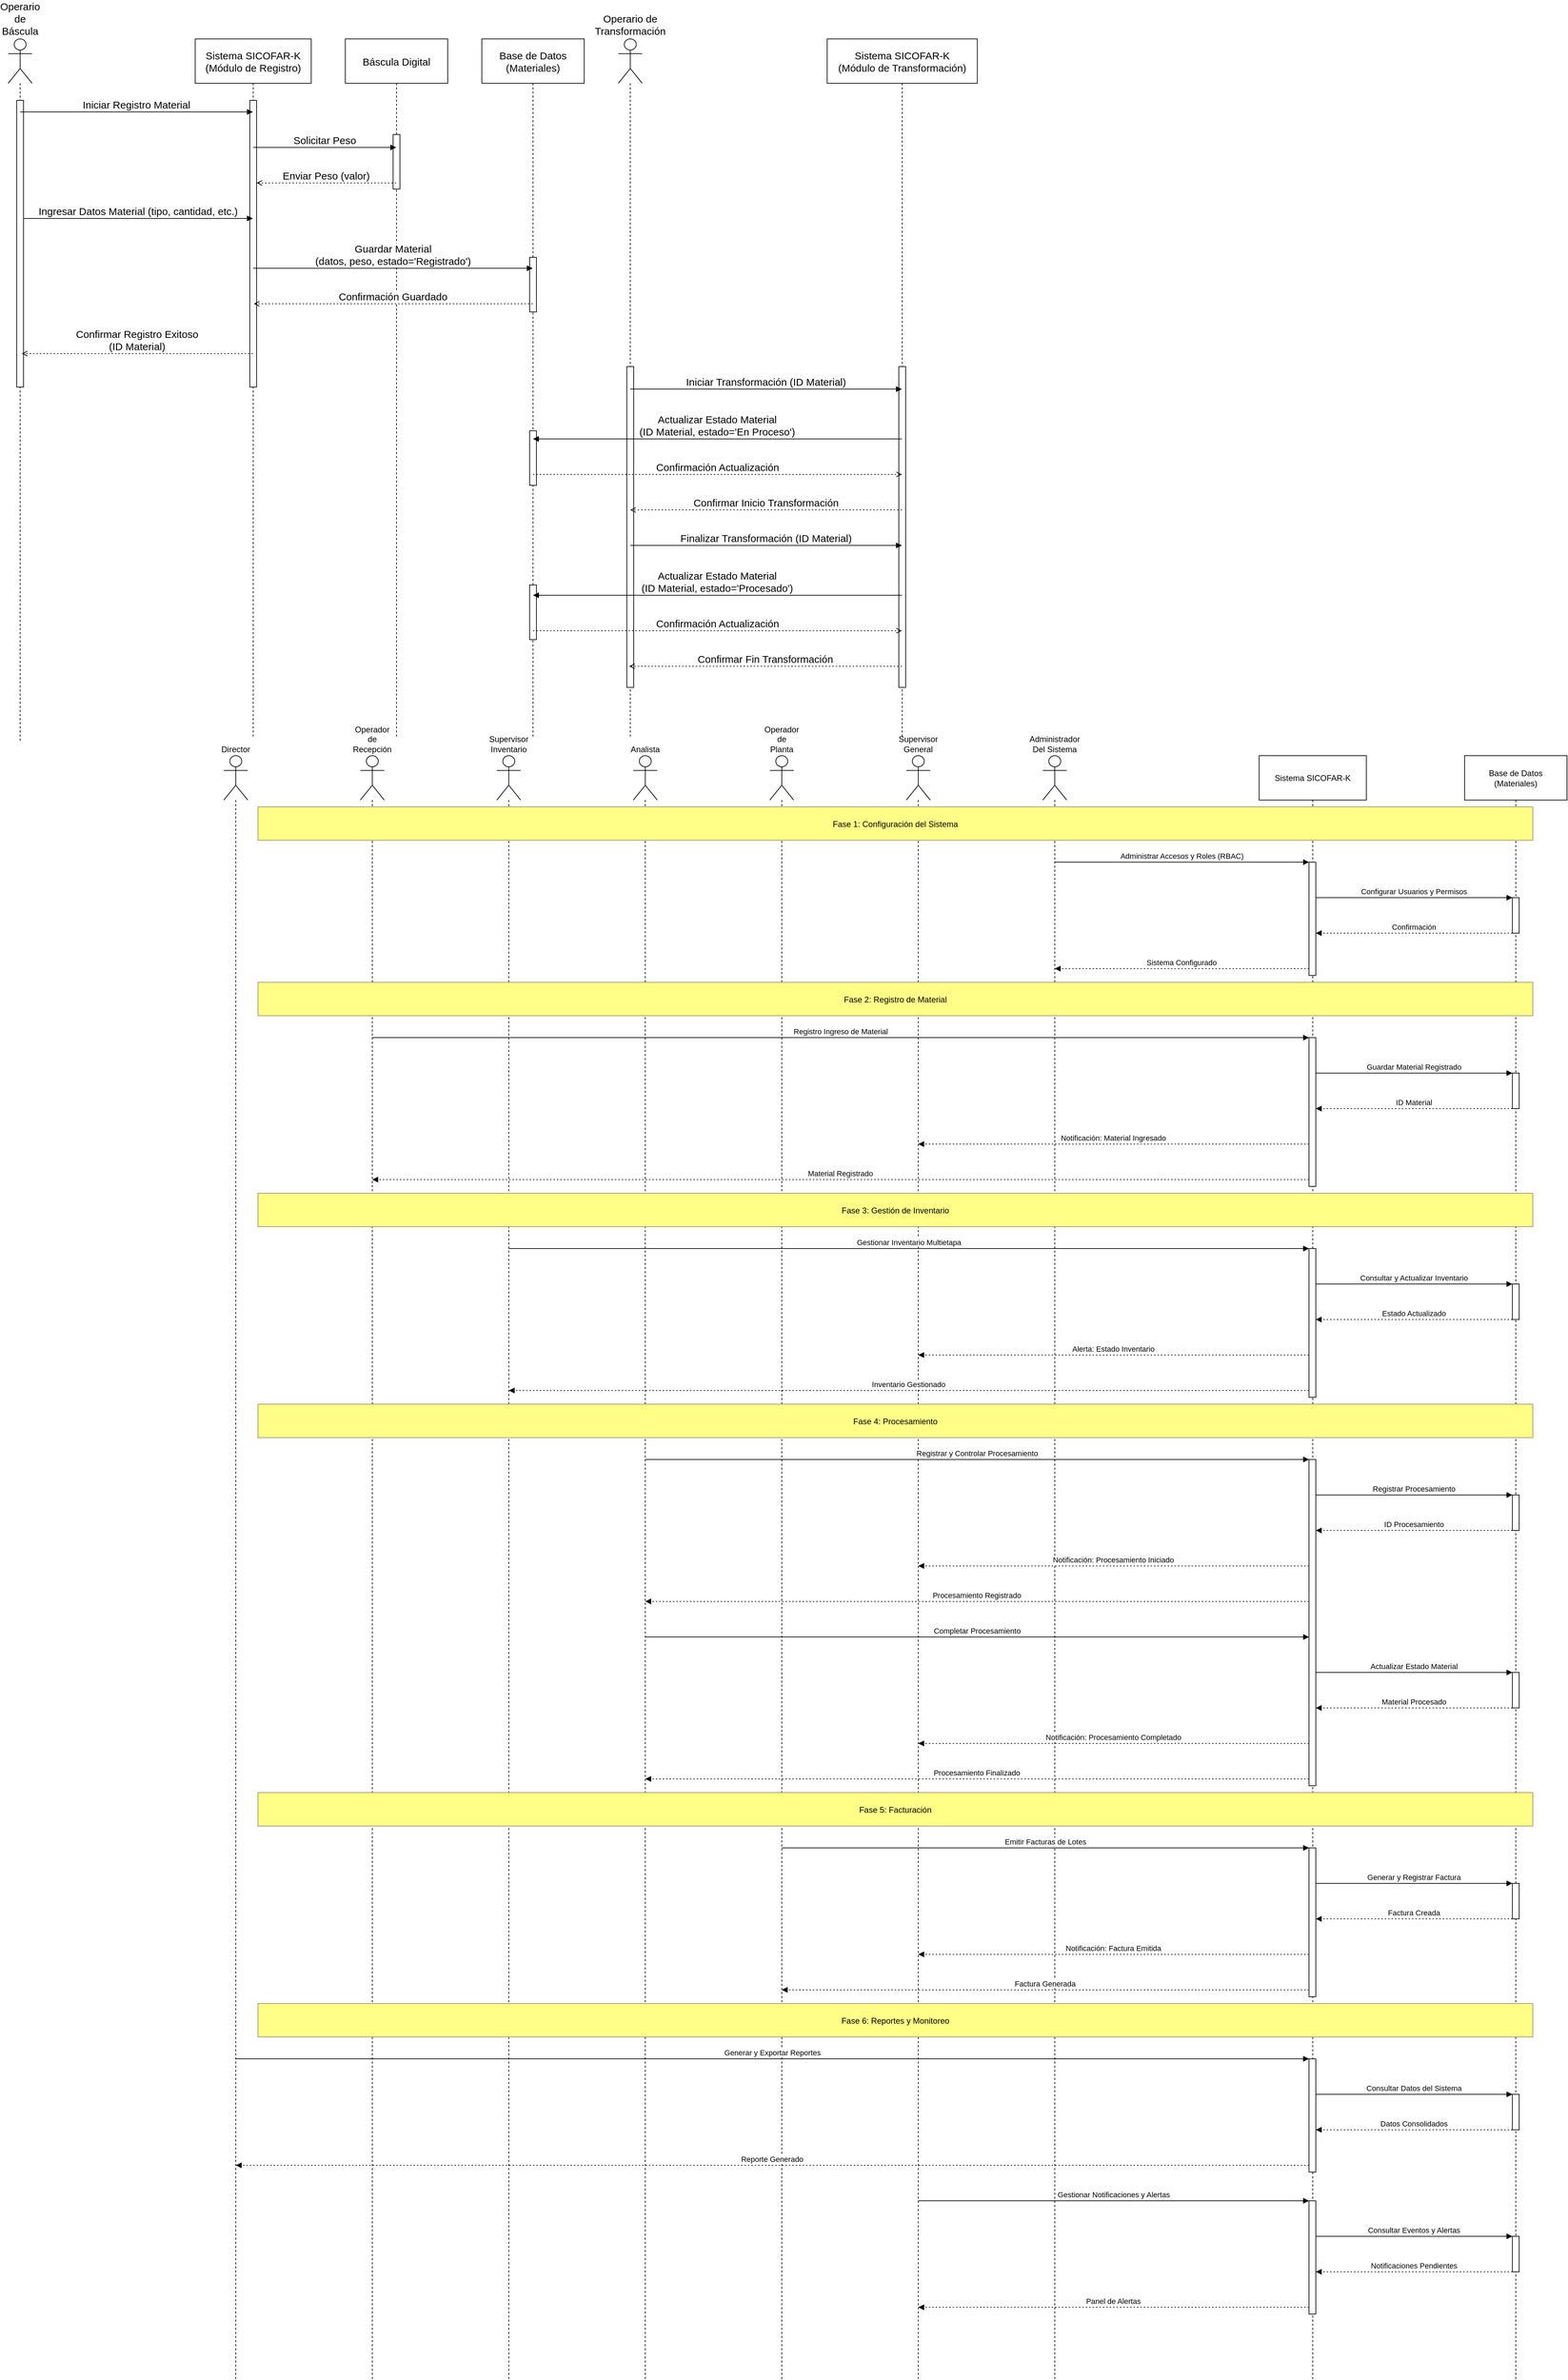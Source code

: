 <mxfile version="28.2.8" pages="8">
  <diagram name="Secuencia General " id="GIrDOfjyBjxbSR8aWYFm">
    <mxGraphModel dx="2571" dy="998" grid="1" gridSize="10" guides="1" tooltips="1" connect="1" arrows="1" fold="1" page="1" pageScale="1" pageWidth="827" pageHeight="1169" math="0" shadow="0">
      <root>
        <mxCell id="0" />
        <mxCell id="1" parent="0" />
        <mxCell id="XpWONq9QO8l3j08jxaVj-1" value="" style="group" parent="1" vertex="1" connectable="0">
          <mxGeometry x="-296" y="410" width="1420" height="1030" as="geometry" />
        </mxCell>
        <mxCell id="1rjM1kBhLXf4Tgq7fvxv-2" value="Operario de Báscula" style="shape=umlLifeline;perimeter=lifelinePerimeter;whiteSpace=wrap;container=1;dropTarget=0;collapsible=0;recursiveResize=0;outlineConnect=0;portConstraint=eastwest;newEdgeStyle={&quot;edgeStyle&quot;:&quot;elbowEdgeStyle&quot;,&quot;elbow&quot;:&quot;vertical&quot;,&quot;curved&quot;:0,&quot;rounded&quot;:0};participant=umlActor;verticalAlign=bottom;labelPosition=center;verticalLabelPosition=top;align=center;size=65;fontSize=15;" parent="XpWONq9QO8l3j08jxaVj-1" vertex="1">
          <mxGeometry width="35" height="1030" as="geometry" />
        </mxCell>
        <mxCell id="1rjM1kBhLXf4Tgq7fvxv-23" value="" style="html=1;points=[[0,0,0,0,5],[0,1,0,0,-5],[1,0,0,0,5],[1,1,0,0,-5]];perimeter=orthogonalPerimeter;outlineConnect=0;targetShapes=umlLifeline;portConstraint=eastwest;newEdgeStyle={&quot;curved&quot;:0,&quot;rounded&quot;:0};fontSize=15;" parent="1rjM1kBhLXf4Tgq7fvxv-2" vertex="1">
          <mxGeometry x="12.5" y="90" width="10" height="420" as="geometry" />
        </mxCell>
        <mxCell id="1rjM1kBhLXf4Tgq7fvxv-3" value="Sistema SICOFAR-K&#xa;(Módulo de Registro)" style="shape=umlLifeline;perimeter=lifelinePerimeter;whiteSpace=wrap;container=1;dropTarget=0;collapsible=0;recursiveResize=0;outlineConnect=0;portConstraint=eastwest;newEdgeStyle={&quot;edgeStyle&quot;:&quot;elbowEdgeStyle&quot;,&quot;elbow&quot;:&quot;vertical&quot;,&quot;curved&quot;:0,&quot;rounded&quot;:0};size=65;fontSize=15;" parent="XpWONq9QO8l3j08jxaVj-1" vertex="1">
          <mxGeometry x="274" width="170" height="1024" as="geometry" />
        </mxCell>
        <mxCell id="1rjM1kBhLXf4Tgq7fvxv-32" value="" style="html=1;points=[[0,0,0,0,5],[0,1,0,0,-5],[1,0,0,0,5],[1,1,0,0,-5]];perimeter=orthogonalPerimeter;outlineConnect=0;targetShapes=umlLifeline;portConstraint=eastwest;newEdgeStyle={&quot;curved&quot;:0,&quot;rounded&quot;:0};fontSize=15;" parent="1rjM1kBhLXf4Tgq7fvxv-3" vertex="1">
          <mxGeometry x="80" y="90" width="10" height="420" as="geometry" />
        </mxCell>
        <mxCell id="1rjM1kBhLXf4Tgq7fvxv-4" value="Báscula Digital" style="shape=umlLifeline;perimeter=lifelinePerimeter;whiteSpace=wrap;container=1;dropTarget=0;collapsible=0;recursiveResize=0;outlineConnect=0;portConstraint=eastwest;newEdgeStyle={&quot;edgeStyle&quot;:&quot;elbowEdgeStyle&quot;,&quot;elbow&quot;:&quot;vertical&quot;,&quot;curved&quot;:0,&quot;rounded&quot;:0};size=65;fontSize=15;" parent="XpWONq9QO8l3j08jxaVj-1" vertex="1">
          <mxGeometry x="494" width="150" height="1024" as="geometry" />
        </mxCell>
        <mxCell id="1rjM1kBhLXf4Tgq7fvxv-25" value="" style="html=1;points=[[0,0,0,0,5],[0,1,0,0,-5],[1,0,0,0,5],[1,1,0,0,-5]];perimeter=orthogonalPerimeter;outlineConnect=0;targetShapes=umlLifeline;portConstraint=eastwest;newEdgeStyle={&quot;curved&quot;:0,&quot;rounded&quot;:0};fontSize=15;" parent="1rjM1kBhLXf4Tgq7fvxv-4" vertex="1">
          <mxGeometry x="70" y="140" width="10" height="80" as="geometry" />
        </mxCell>
        <mxCell id="1rjM1kBhLXf4Tgq7fvxv-5" value="Base de Datos&#xa;(Materiales)" style="shape=umlLifeline;perimeter=lifelinePerimeter;whiteSpace=wrap;container=1;dropTarget=0;collapsible=0;recursiveResize=0;outlineConnect=0;portConstraint=eastwest;newEdgeStyle={&quot;edgeStyle&quot;:&quot;elbowEdgeStyle&quot;,&quot;elbow&quot;:&quot;vertical&quot;,&quot;curved&quot;:0,&quot;rounded&quot;:0};size=65;fontSize=15;" parent="XpWONq9QO8l3j08jxaVj-1" vertex="1">
          <mxGeometry x="694" width="150" height="1024" as="geometry" />
        </mxCell>
        <mxCell id="1rjM1kBhLXf4Tgq7fvxv-27" value="" style="html=1;points=[[0,0,0,0,5],[0,1,0,0,-5],[1,0,0,0,5],[1,1,0,0,-5]];perimeter=orthogonalPerimeter;outlineConnect=0;targetShapes=umlLifeline;portConstraint=eastwest;newEdgeStyle={&quot;curved&quot;:0,&quot;rounded&quot;:0};fontSize=15;" parent="1rjM1kBhLXf4Tgq7fvxv-5" vertex="1">
          <mxGeometry x="70" y="320" width="10" height="80" as="geometry" />
        </mxCell>
        <mxCell id="1rjM1kBhLXf4Tgq7fvxv-28" value="" style="html=1;points=[[0,0,0,0,5],[0,1,0,0,-5],[1,0,0,0,5],[1,1,0,0,-5]];perimeter=orthogonalPerimeter;outlineConnect=0;targetShapes=umlLifeline;portConstraint=eastwest;newEdgeStyle={&quot;curved&quot;:0,&quot;rounded&quot;:0};fontSize=15;" parent="1rjM1kBhLXf4Tgq7fvxv-5" vertex="1">
          <mxGeometry x="70" y="574" width="10" height="80" as="geometry" />
        </mxCell>
        <mxCell id="1rjM1kBhLXf4Tgq7fvxv-29" value="" style="html=1;points=[[0,0,0,0,5],[0,1,0,0,-5],[1,0,0,0,5],[1,1,0,0,-5]];perimeter=orthogonalPerimeter;outlineConnect=0;targetShapes=umlLifeline;portConstraint=eastwest;newEdgeStyle={&quot;curved&quot;:0,&quot;rounded&quot;:0};fontSize=15;" parent="1rjM1kBhLXf4Tgq7fvxv-5" vertex="1">
          <mxGeometry x="70" y="800" width="10" height="80" as="geometry" />
        </mxCell>
        <mxCell id="1rjM1kBhLXf4Tgq7fvxv-6" value="Operario de Transformación" style="shape=umlLifeline;perimeter=lifelinePerimeter;whiteSpace=wrap;container=1;dropTarget=0;collapsible=0;recursiveResize=0;outlineConnect=0;portConstraint=eastwest;newEdgeStyle={&quot;edgeStyle&quot;:&quot;elbowEdgeStyle&quot;,&quot;elbow&quot;:&quot;vertical&quot;,&quot;curved&quot;:0,&quot;rounded&quot;:0};participant=umlActor;verticalAlign=bottom;labelPosition=center;verticalLabelPosition=top;align=center;size=65;fontSize=15;" parent="XpWONq9QO8l3j08jxaVj-1" vertex="1">
          <mxGeometry x="894" width="35" height="1024" as="geometry" />
        </mxCell>
        <mxCell id="1rjM1kBhLXf4Tgq7fvxv-24" value="" style="html=1;points=[[0,0,0,0,5],[0,1,0,0,-5],[1,0,0,0,5],[1,1,0,0,-5]];perimeter=orthogonalPerimeter;outlineConnect=0;targetShapes=umlLifeline;portConstraint=eastwest;newEdgeStyle={&quot;curved&quot;:0,&quot;rounded&quot;:0};fontSize=15;" parent="1rjM1kBhLXf4Tgq7fvxv-6" vertex="1">
          <mxGeometry x="12.5" y="480" width="10" height="470" as="geometry" />
        </mxCell>
        <mxCell id="1rjM1kBhLXf4Tgq7fvxv-7" value="Sistema SICOFAR-K&#xa;(Módulo de Transformación)" style="shape=umlLifeline;perimeter=lifelinePerimeter;whiteSpace=wrap;container=1;dropTarget=0;collapsible=0;recursiveResize=0;outlineConnect=0;portConstraint=eastwest;newEdgeStyle={&quot;edgeStyle&quot;:&quot;elbowEdgeStyle&quot;,&quot;elbow&quot;:&quot;vertical&quot;,&quot;curved&quot;:0,&quot;rounded&quot;:0};size=65;fontSize=15;" parent="XpWONq9QO8l3j08jxaVj-1" vertex="1">
          <mxGeometry x="1200" width="220" height="1024" as="geometry" />
        </mxCell>
        <mxCell id="1rjM1kBhLXf4Tgq7fvxv-31" value="" style="html=1;points=[[0,0,0,0,5],[0,1,0,0,-5],[1,0,0,0,5],[1,1,0,0,-5]];perimeter=orthogonalPerimeter;outlineConnect=0;targetShapes=umlLifeline;portConstraint=eastwest;newEdgeStyle={&quot;curved&quot;:0,&quot;rounded&quot;:0};fontSize=15;" parent="1rjM1kBhLXf4Tgq7fvxv-7" vertex="1">
          <mxGeometry x="105" y="480" width="10" height="470" as="geometry" />
        </mxCell>
        <mxCell id="1rjM1kBhLXf4Tgq7fvxv-8" value="Iniciar Registro Material" style="verticalAlign=bottom;edgeStyle=elbowEdgeStyle;elbow=vertical;curved=0;rounded=0;endArrow=block;fontSize=15;" parent="XpWONq9QO8l3j08jxaVj-1" source="1rjM1kBhLXf4Tgq7fvxv-2" target="1rjM1kBhLXf4Tgq7fvxv-3" edge="1">
          <mxGeometry relative="1" as="geometry">
            <Array as="points">
              <mxPoint x="179" y="107" />
            </Array>
            <mxPoint x="-40" y="107" as="sourcePoint" />
          </mxGeometry>
        </mxCell>
        <mxCell id="1rjM1kBhLXf4Tgq7fvxv-9" value="Solicitar Peso" style="verticalAlign=bottom;edgeStyle=elbowEdgeStyle;elbow=vertical;curved=0;rounded=0;endArrow=block;fontSize=15;" parent="XpWONq9QO8l3j08jxaVj-1" source="1rjM1kBhLXf4Tgq7fvxv-3" target="1rjM1kBhLXf4Tgq7fvxv-4" edge="1">
          <mxGeometry relative="1" as="geometry">
            <Array as="points">
              <mxPoint x="473" y="159" />
            </Array>
          </mxGeometry>
        </mxCell>
        <mxCell id="1rjM1kBhLXf4Tgq7fvxv-10" value="Enviar Peso (valor)" style="verticalAlign=bottom;edgeStyle=elbowEdgeStyle;elbow=vertical;curved=0;rounded=0;dashed=1;dashPattern=2 3;endArrow=open;fontSize=15;endFill=0;" parent="XpWONq9QO8l3j08jxaVj-1" source="1rjM1kBhLXf4Tgq7fvxv-4" target="1rjM1kBhLXf4Tgq7fvxv-32" edge="1">
          <mxGeometry relative="1" as="geometry">
            <Array as="points">
              <mxPoint x="476" y="211" />
            </Array>
            <mxPoint x="370" y="220" as="targetPoint" />
          </mxGeometry>
        </mxCell>
        <mxCell id="1rjM1kBhLXf4Tgq7fvxv-11" value="Ingresar Datos Material (tipo, cantidad, etc.)" style="verticalAlign=bottom;edgeStyle=elbowEdgeStyle;elbow=vertical;curved=0;rounded=0;endArrow=block;fontSize=15;" parent="XpWONq9QO8l3j08jxaVj-1" source="1rjM1kBhLXf4Tgq7fvxv-23" target="1rjM1kBhLXf4Tgq7fvxv-3" edge="1">
          <mxGeometry relative="1" as="geometry">
            <Array as="points">
              <mxPoint x="179" y="263" />
            </Array>
            <mxPoint x="-10" y="270" as="sourcePoint" />
          </mxGeometry>
        </mxCell>
        <mxCell id="1rjM1kBhLXf4Tgq7fvxv-12" value="Guardar Material&#xa;(datos, peso, estado=&#39;Registrado&#39;)" style="verticalAlign=bottom;edgeStyle=elbowEdgeStyle;elbow=vertical;curved=0;rounded=0;endArrow=block;fontSize=15;" parent="XpWONq9QO8l3j08jxaVj-1" source="1rjM1kBhLXf4Tgq7fvxv-3" target="1rjM1kBhLXf4Tgq7fvxv-5" edge="1">
          <mxGeometry relative="1" as="geometry">
            <Array as="points">
              <mxPoint x="573" y="336" />
            </Array>
          </mxGeometry>
        </mxCell>
        <mxCell id="1rjM1kBhLXf4Tgq7fvxv-13" value="Confirmación Guardado" style="verticalAlign=bottom;edgeStyle=elbowEdgeStyle;elbow=vertical;curved=0;rounded=0;dashed=1;dashPattern=2 3;endArrow=open;fontSize=15;endFill=0;" parent="XpWONq9QO8l3j08jxaVj-1" source="1rjM1kBhLXf4Tgq7fvxv-5" edge="1">
          <mxGeometry relative="1" as="geometry">
            <Array as="points">
              <mxPoint x="576" y="388" />
            </Array>
            <mxPoint x="360" y="388" as="targetPoint" />
          </mxGeometry>
        </mxCell>
        <mxCell id="1rjM1kBhLXf4Tgq7fvxv-14" value="Confirmar Registro Exitoso&#xa;(ID Material)" style="verticalAlign=bottom;edgeStyle=elbowEdgeStyle;elbow=vertical;curved=0;rounded=0;dashed=1;dashPattern=2 3;endArrow=open;fontSize=15;entryX=0.75;entryY=0.883;entryDx=0;entryDy=0;entryPerimeter=0;endFill=0;" parent="XpWONq9QO8l3j08jxaVj-1" source="1rjM1kBhLXf4Tgq7fvxv-3" target="1rjM1kBhLXf4Tgq7fvxv-23" edge="1">
          <mxGeometry relative="1" as="geometry">
            <Array as="points">
              <mxPoint x="182" y="461" />
            </Array>
            <mxPoint x="-70" y="470" as="targetPoint" />
          </mxGeometry>
        </mxCell>
        <mxCell id="1rjM1kBhLXf4Tgq7fvxv-15" value="Iniciar Transformación (ID Material)" style="verticalAlign=bottom;edgeStyle=elbowEdgeStyle;elbow=vertical;curved=0;rounded=0;endArrow=block;fontSize=15;" parent="XpWONq9QO8l3j08jxaVj-1" source="1rjM1kBhLXf4Tgq7fvxv-6" target="1rjM1kBhLXf4Tgq7fvxv-7" edge="1">
          <mxGeometry relative="1" as="geometry">
            <Array as="points">
              <mxPoint x="1177" y="513" />
            </Array>
          </mxGeometry>
        </mxCell>
        <mxCell id="1rjM1kBhLXf4Tgq7fvxv-16" value="Actualizar Estado Material&#xa;(ID Material, estado=&#39;En Proceso&#39;)" style="verticalAlign=bottom;edgeStyle=elbowEdgeStyle;elbow=vertical;curved=0;rounded=0;endArrow=block;fontSize=15;" parent="XpWONq9QO8l3j08jxaVj-1" source="1rjM1kBhLXf4Tgq7fvxv-7" target="1rjM1kBhLXf4Tgq7fvxv-5" edge="1">
          <mxGeometry relative="1" as="geometry">
            <Array as="points">
              <mxPoint x="1063" y="586" />
            </Array>
          </mxGeometry>
        </mxCell>
        <mxCell id="1rjM1kBhLXf4Tgq7fvxv-17" value="Confirmación Actualización" style="verticalAlign=bottom;edgeStyle=elbowEdgeStyle;elbow=vertical;curved=0;rounded=0;dashed=1;dashPattern=2 3;endArrow=open;fontSize=15;endFill=0;" parent="XpWONq9QO8l3j08jxaVj-1" source="1rjM1kBhLXf4Tgq7fvxv-5" target="1rjM1kBhLXf4Tgq7fvxv-7" edge="1">
          <mxGeometry relative="1" as="geometry">
            <Array as="points">
              <mxPoint x="1060" y="638" />
            </Array>
            <mxPoint x="1290" y="638" as="targetPoint" />
          </mxGeometry>
        </mxCell>
        <mxCell id="1rjM1kBhLXf4Tgq7fvxv-18" value="Confirmar Inicio Transformación" style="verticalAlign=bottom;edgeStyle=elbowEdgeStyle;elbow=vertical;curved=0;rounded=0;dashed=1;dashPattern=2 3;endArrow=open;fontSize=15;endFill=0;" parent="XpWONq9QO8l3j08jxaVj-1" source="1rjM1kBhLXf4Tgq7fvxv-7" target="1rjM1kBhLXf4Tgq7fvxv-6" edge="1">
          <mxGeometry relative="1" as="geometry">
            <Array as="points">
              <mxPoint x="1180" y="690" />
            </Array>
          </mxGeometry>
        </mxCell>
        <mxCell id="1rjM1kBhLXf4Tgq7fvxv-19" value="Finalizar Transformación (ID Material)" style="verticalAlign=bottom;edgeStyle=elbowEdgeStyle;elbow=vertical;curved=0;rounded=0;endArrow=block;fontSize=15;" parent="XpWONq9QO8l3j08jxaVj-1" source="1rjM1kBhLXf4Tgq7fvxv-6" target="1rjM1kBhLXf4Tgq7fvxv-7" edge="1">
          <mxGeometry relative="1" as="geometry">
            <Array as="points">
              <mxPoint x="1177" y="742" />
            </Array>
          </mxGeometry>
        </mxCell>
        <mxCell id="1rjM1kBhLXf4Tgq7fvxv-20" value="Actualizar Estado Material&#xa;(ID Material, estado=&#39;Procesado&#39;)" style="verticalAlign=bottom;edgeStyle=elbowEdgeStyle;elbow=vertical;curved=0;rounded=0;endArrow=block;fontSize=15;" parent="XpWONq9QO8l3j08jxaVj-1" source="1rjM1kBhLXf4Tgq7fvxv-7" target="1rjM1kBhLXf4Tgq7fvxv-5" edge="1">
          <mxGeometry relative="1" as="geometry">
            <Array as="points">
              <mxPoint x="1063" y="815" />
            </Array>
          </mxGeometry>
        </mxCell>
        <mxCell id="1rjM1kBhLXf4Tgq7fvxv-21" value="Confirmación Actualización" style="verticalAlign=bottom;edgeStyle=elbowEdgeStyle;elbow=vertical;curved=0;rounded=0;dashed=1;dashPattern=2 3;endArrow=open;fontSize=15;endFill=0;" parent="XpWONq9QO8l3j08jxaVj-1" source="1rjM1kBhLXf4Tgq7fvxv-5" target="1rjM1kBhLXf4Tgq7fvxv-7" edge="1">
          <mxGeometry relative="1" as="geometry">
            <Array as="points">
              <mxPoint x="1060" y="867" />
            </Array>
            <mxPoint x="1280" y="867" as="targetPoint" />
          </mxGeometry>
        </mxCell>
        <mxCell id="1rjM1kBhLXf4Tgq7fvxv-22" value="Confirmar Fin Transformación" style="verticalAlign=bottom;edgeStyle=elbowEdgeStyle;elbow=vertical;curved=0;rounded=0;dashed=1;dashPattern=2 3;endArrow=open;fontSize=15;endFill=0;entryX=0.35;entryY=0.936;entryDx=0;entryDy=0;entryPerimeter=0;" parent="XpWONq9QO8l3j08jxaVj-1" source="1rjM1kBhLXf4Tgq7fvxv-7" target="1rjM1kBhLXf4Tgq7fvxv-24" edge="1">
          <mxGeometry relative="1" as="geometry">
            <Array as="points">
              <mxPoint x="1180" y="919" />
            </Array>
            <mxPoint x="920" y="920" as="targetPoint" />
          </mxGeometry>
        </mxCell>
        <mxCell id="bQ9xbaa6wCH4lHSfIbcR-1" value="Director" style="shape=umlLifeline;perimeter=lifelinePerimeter;whiteSpace=wrap;container=1;dropTarget=0;collapsible=0;recursiveResize=0;outlineConnect=0;portConstraint=eastwest;newEdgeStyle={&quot;edgeStyle&quot;:&quot;elbowEdgeStyle&quot;,&quot;elbow&quot;:&quot;vertical&quot;,&quot;curved&quot;:0,&quot;rounded&quot;:0};participant=umlActor;verticalAlign=bottom;labelPosition=center;verticalLabelPosition=top;align=center;size=65;" vertex="1" parent="1">
          <mxGeometry x="20" y="1460" width="35" height="2378" as="geometry" />
        </mxCell>
        <mxCell id="bQ9xbaa6wCH4lHSfIbcR-2" value="Operador de&#xa;Recepción" style="shape=umlLifeline;perimeter=lifelinePerimeter;whiteSpace=wrap;container=1;dropTarget=0;collapsible=0;recursiveResize=0;outlineConnect=0;portConstraint=eastwest;newEdgeStyle={&quot;edgeStyle&quot;:&quot;elbowEdgeStyle&quot;,&quot;elbow&quot;:&quot;vertical&quot;,&quot;curved&quot;:0,&quot;rounded&quot;:0};participant=umlActor;verticalAlign=bottom;labelPosition=center;verticalLabelPosition=top;align=center;size=65;" vertex="1" parent="1">
          <mxGeometry x="220" y="1460" width="35" height="2378" as="geometry" />
        </mxCell>
        <mxCell id="bQ9xbaa6wCH4lHSfIbcR-3" value="Supervisor&#xa;Inventario" style="shape=umlLifeline;perimeter=lifelinePerimeter;whiteSpace=wrap;container=1;dropTarget=0;collapsible=0;recursiveResize=0;outlineConnect=0;portConstraint=eastwest;newEdgeStyle={&quot;edgeStyle&quot;:&quot;elbowEdgeStyle&quot;,&quot;elbow&quot;:&quot;vertical&quot;,&quot;curved&quot;:0,&quot;rounded&quot;:0};participant=umlActor;verticalAlign=bottom;labelPosition=center;verticalLabelPosition=top;align=center;size=65;" vertex="1" parent="1">
          <mxGeometry x="420" y="1460" width="35" height="2378" as="geometry" />
        </mxCell>
        <mxCell id="bQ9xbaa6wCH4lHSfIbcR-4" value="Analista" style="shape=umlLifeline;perimeter=lifelinePerimeter;whiteSpace=wrap;container=1;dropTarget=0;collapsible=0;recursiveResize=0;outlineConnect=0;portConstraint=eastwest;newEdgeStyle={&quot;edgeStyle&quot;:&quot;elbowEdgeStyle&quot;,&quot;elbow&quot;:&quot;vertical&quot;,&quot;curved&quot;:0,&quot;rounded&quot;:0};participant=umlActor;verticalAlign=bottom;labelPosition=center;verticalLabelPosition=top;align=center;size=65;" vertex="1" parent="1">
          <mxGeometry x="620" y="1460" width="35" height="2378" as="geometry" />
        </mxCell>
        <mxCell id="bQ9xbaa6wCH4lHSfIbcR-5" value="Operador de&#xa;Planta" style="shape=umlLifeline;perimeter=lifelinePerimeter;whiteSpace=wrap;container=1;dropTarget=0;collapsible=0;recursiveResize=0;outlineConnect=0;portConstraint=eastwest;newEdgeStyle={&quot;edgeStyle&quot;:&quot;elbowEdgeStyle&quot;,&quot;elbow&quot;:&quot;vertical&quot;,&quot;curved&quot;:0,&quot;rounded&quot;:0};participant=umlActor;verticalAlign=bottom;labelPosition=center;verticalLabelPosition=top;align=center;size=65;" vertex="1" parent="1">
          <mxGeometry x="820" y="1460" width="35" height="2378" as="geometry" />
        </mxCell>
        <mxCell id="bQ9xbaa6wCH4lHSfIbcR-6" value="Supervisor&#xa;General" style="shape=umlLifeline;perimeter=lifelinePerimeter;whiteSpace=wrap;container=1;dropTarget=0;collapsible=0;recursiveResize=0;outlineConnect=0;portConstraint=eastwest;newEdgeStyle={&quot;edgeStyle&quot;:&quot;elbowEdgeStyle&quot;,&quot;elbow&quot;:&quot;vertical&quot;,&quot;curved&quot;:0,&quot;rounded&quot;:0};participant=umlActor;verticalAlign=bottom;labelPosition=center;verticalLabelPosition=top;align=center;size=65;" vertex="1" parent="1">
          <mxGeometry x="1020" y="1460" width="35" height="2378" as="geometry" />
        </mxCell>
        <mxCell id="bQ9xbaa6wCH4lHSfIbcR-7" value="Administrador&#xa;Del Sistema" style="shape=umlLifeline;perimeter=lifelinePerimeter;whiteSpace=wrap;container=1;dropTarget=0;collapsible=0;recursiveResize=0;outlineConnect=0;portConstraint=eastwest;newEdgeStyle={&quot;edgeStyle&quot;:&quot;elbowEdgeStyle&quot;,&quot;elbow&quot;:&quot;vertical&quot;,&quot;curved&quot;:0,&quot;rounded&quot;:0};participant=umlActor;verticalAlign=bottom;labelPosition=center;verticalLabelPosition=top;align=center;size=65;" vertex="1" parent="1">
          <mxGeometry x="1220" y="1460" width="35" height="2378" as="geometry" />
        </mxCell>
        <mxCell id="bQ9xbaa6wCH4lHSfIbcR-8" value="Sistema SICOFAR-K" style="shape=umlLifeline;perimeter=lifelinePerimeter;whiteSpace=wrap;container=1;dropTarget=0;collapsible=0;recursiveResize=0;outlineConnect=0;portConstraint=eastwest;newEdgeStyle={&quot;edgeStyle&quot;:&quot;elbowEdgeStyle&quot;,&quot;elbow&quot;:&quot;vertical&quot;,&quot;curved&quot;:0,&quot;rounded&quot;:0};size=65;" vertex="1" parent="1">
          <mxGeometry x="1537" y="1460" width="157" height="2378" as="geometry" />
        </mxCell>
        <mxCell id="bQ9xbaa6wCH4lHSfIbcR-9" value="" style="points=[];perimeter=orthogonalPerimeter;outlineConnect=0;targetShapes=umlLifeline;portConstraint=eastwest;newEdgeStyle={&quot;edgeStyle&quot;:&quot;elbowEdgeStyle&quot;,&quot;elbow&quot;:&quot;vertical&quot;,&quot;curved&quot;:0,&quot;rounded&quot;:0}" vertex="1" parent="bQ9xbaa6wCH4lHSfIbcR-8">
          <mxGeometry x="73" y="156" width="10" height="166" as="geometry" />
        </mxCell>
        <mxCell id="bQ9xbaa6wCH4lHSfIbcR-10" value="" style="points=[];perimeter=orthogonalPerimeter;outlineConnect=0;targetShapes=umlLifeline;portConstraint=eastwest;newEdgeStyle={&quot;edgeStyle&quot;:&quot;elbowEdgeStyle&quot;,&quot;elbow&quot;:&quot;vertical&quot;,&quot;curved&quot;:0,&quot;rounded&quot;:0}" vertex="1" parent="bQ9xbaa6wCH4lHSfIbcR-8">
          <mxGeometry x="73" y="413" width="10" height="218" as="geometry" />
        </mxCell>
        <mxCell id="bQ9xbaa6wCH4lHSfIbcR-11" value="" style="points=[];perimeter=orthogonalPerimeter;outlineConnect=0;targetShapes=umlLifeline;portConstraint=eastwest;newEdgeStyle={&quot;edgeStyle&quot;:&quot;elbowEdgeStyle&quot;,&quot;elbow&quot;:&quot;vertical&quot;,&quot;curved&quot;:0,&quot;rounded&quot;:0}" vertex="1" parent="bQ9xbaa6wCH4lHSfIbcR-8">
          <mxGeometry x="73" y="722" width="10" height="218" as="geometry" />
        </mxCell>
        <mxCell id="bQ9xbaa6wCH4lHSfIbcR-12" value="" style="points=[];perimeter=orthogonalPerimeter;outlineConnect=0;targetShapes=umlLifeline;portConstraint=eastwest;newEdgeStyle={&quot;edgeStyle&quot;:&quot;elbowEdgeStyle&quot;,&quot;elbow&quot;:&quot;vertical&quot;,&quot;curved&quot;:0,&quot;rounded&quot;:0}" vertex="1" parent="bQ9xbaa6wCH4lHSfIbcR-8">
          <mxGeometry x="73" y="1031" width="10" height="478" as="geometry" />
        </mxCell>
        <mxCell id="bQ9xbaa6wCH4lHSfIbcR-13" value="" style="points=[];perimeter=orthogonalPerimeter;outlineConnect=0;targetShapes=umlLifeline;portConstraint=eastwest;newEdgeStyle={&quot;edgeStyle&quot;:&quot;elbowEdgeStyle&quot;,&quot;elbow&quot;:&quot;vertical&quot;,&quot;curved&quot;:0,&quot;rounded&quot;:0}" vertex="1" parent="bQ9xbaa6wCH4lHSfIbcR-8">
          <mxGeometry x="73" y="1600" width="10" height="218" as="geometry" />
        </mxCell>
        <mxCell id="bQ9xbaa6wCH4lHSfIbcR-14" value="" style="points=[];perimeter=orthogonalPerimeter;outlineConnect=0;targetShapes=umlLifeline;portConstraint=eastwest;newEdgeStyle={&quot;edgeStyle&quot;:&quot;elbowEdgeStyle&quot;,&quot;elbow&quot;:&quot;vertical&quot;,&quot;curved&quot;:0,&quot;rounded&quot;:0}" vertex="1" parent="bQ9xbaa6wCH4lHSfIbcR-8">
          <mxGeometry x="73" y="1909" width="10" height="166" as="geometry" />
        </mxCell>
        <mxCell id="bQ9xbaa6wCH4lHSfIbcR-15" value="" style="points=[];perimeter=orthogonalPerimeter;outlineConnect=0;targetShapes=umlLifeline;portConstraint=eastwest;newEdgeStyle={&quot;edgeStyle&quot;:&quot;elbowEdgeStyle&quot;,&quot;elbow&quot;:&quot;vertical&quot;,&quot;curved&quot;:0,&quot;rounded&quot;:0}" vertex="1" parent="bQ9xbaa6wCH4lHSfIbcR-8">
          <mxGeometry x="73" y="2117" width="10" height="166" as="geometry" />
        </mxCell>
        <mxCell id="bQ9xbaa6wCH4lHSfIbcR-16" value="Base de Datos&#xa;(Materiales)" style="shape=umlLifeline;perimeter=lifelinePerimeter;whiteSpace=wrap;container=1;dropTarget=0;collapsible=0;recursiveResize=0;outlineConnect=0;portConstraint=eastwest;newEdgeStyle={&quot;edgeStyle&quot;:&quot;elbowEdgeStyle&quot;,&quot;elbow&quot;:&quot;vertical&quot;,&quot;curved&quot;:0,&quot;rounded&quot;:0};size=65;" vertex="1" parent="1">
          <mxGeometry x="1838" y="1460" width="150" height="2378" as="geometry" />
        </mxCell>
        <mxCell id="bQ9xbaa6wCH4lHSfIbcR-17" value="" style="points=[];perimeter=orthogonalPerimeter;outlineConnect=0;targetShapes=umlLifeline;portConstraint=eastwest;newEdgeStyle={&quot;edgeStyle&quot;:&quot;elbowEdgeStyle&quot;,&quot;elbow&quot;:&quot;vertical&quot;,&quot;curved&quot;:0,&quot;rounded&quot;:0}" vertex="1" parent="bQ9xbaa6wCH4lHSfIbcR-16">
          <mxGeometry x="70" y="208" width="10" height="52" as="geometry" />
        </mxCell>
        <mxCell id="bQ9xbaa6wCH4lHSfIbcR-18" value="" style="points=[];perimeter=orthogonalPerimeter;outlineConnect=0;targetShapes=umlLifeline;portConstraint=eastwest;newEdgeStyle={&quot;edgeStyle&quot;:&quot;elbowEdgeStyle&quot;,&quot;elbow&quot;:&quot;vertical&quot;,&quot;curved&quot;:0,&quot;rounded&quot;:0}" vertex="1" parent="bQ9xbaa6wCH4lHSfIbcR-16">
          <mxGeometry x="70" y="465" width="10" height="52" as="geometry" />
        </mxCell>
        <mxCell id="bQ9xbaa6wCH4lHSfIbcR-19" value="" style="points=[];perimeter=orthogonalPerimeter;outlineConnect=0;targetShapes=umlLifeline;portConstraint=eastwest;newEdgeStyle={&quot;edgeStyle&quot;:&quot;elbowEdgeStyle&quot;,&quot;elbow&quot;:&quot;vertical&quot;,&quot;curved&quot;:0,&quot;rounded&quot;:0}" vertex="1" parent="bQ9xbaa6wCH4lHSfIbcR-16">
          <mxGeometry x="70" y="774" width="10" height="52" as="geometry" />
        </mxCell>
        <mxCell id="bQ9xbaa6wCH4lHSfIbcR-20" value="" style="points=[];perimeter=orthogonalPerimeter;outlineConnect=0;targetShapes=umlLifeline;portConstraint=eastwest;newEdgeStyle={&quot;edgeStyle&quot;:&quot;elbowEdgeStyle&quot;,&quot;elbow&quot;:&quot;vertical&quot;,&quot;curved&quot;:0,&quot;rounded&quot;:0}" vertex="1" parent="bQ9xbaa6wCH4lHSfIbcR-16">
          <mxGeometry x="70" y="1083" width="10" height="52" as="geometry" />
        </mxCell>
        <mxCell id="bQ9xbaa6wCH4lHSfIbcR-21" value="" style="points=[];perimeter=orthogonalPerimeter;outlineConnect=0;targetShapes=umlLifeline;portConstraint=eastwest;newEdgeStyle={&quot;edgeStyle&quot;:&quot;elbowEdgeStyle&quot;,&quot;elbow&quot;:&quot;vertical&quot;,&quot;curved&quot;:0,&quot;rounded&quot;:0}" vertex="1" parent="bQ9xbaa6wCH4lHSfIbcR-16">
          <mxGeometry x="70" y="1343" width="10" height="52" as="geometry" />
        </mxCell>
        <mxCell id="bQ9xbaa6wCH4lHSfIbcR-22" value="" style="points=[];perimeter=orthogonalPerimeter;outlineConnect=0;targetShapes=umlLifeline;portConstraint=eastwest;newEdgeStyle={&quot;edgeStyle&quot;:&quot;elbowEdgeStyle&quot;,&quot;elbow&quot;:&quot;vertical&quot;,&quot;curved&quot;:0,&quot;rounded&quot;:0}" vertex="1" parent="bQ9xbaa6wCH4lHSfIbcR-16">
          <mxGeometry x="70" y="1652" width="10" height="52" as="geometry" />
        </mxCell>
        <mxCell id="bQ9xbaa6wCH4lHSfIbcR-23" value="" style="points=[];perimeter=orthogonalPerimeter;outlineConnect=0;targetShapes=umlLifeline;portConstraint=eastwest;newEdgeStyle={&quot;edgeStyle&quot;:&quot;elbowEdgeStyle&quot;,&quot;elbow&quot;:&quot;vertical&quot;,&quot;curved&quot;:0,&quot;rounded&quot;:0}" vertex="1" parent="bQ9xbaa6wCH4lHSfIbcR-16">
          <mxGeometry x="70" y="1961" width="10" height="52" as="geometry" />
        </mxCell>
        <mxCell id="bQ9xbaa6wCH4lHSfIbcR-24" value="" style="points=[];perimeter=orthogonalPerimeter;outlineConnect=0;targetShapes=umlLifeline;portConstraint=eastwest;newEdgeStyle={&quot;edgeStyle&quot;:&quot;elbowEdgeStyle&quot;,&quot;elbow&quot;:&quot;vertical&quot;,&quot;curved&quot;:0,&quot;rounded&quot;:0}" vertex="1" parent="bQ9xbaa6wCH4lHSfIbcR-16">
          <mxGeometry x="70" y="2169" width="10" height="52" as="geometry" />
        </mxCell>
        <mxCell id="bQ9xbaa6wCH4lHSfIbcR-25" value="Administrar Accesos y Roles (RBAC)" style="verticalAlign=bottom;edgeStyle=elbowEdgeStyle;elbow=vertical;curved=0;rounded=0;endArrow=block;" edge="1" parent="1" source="bQ9xbaa6wCH4lHSfIbcR-7" target="bQ9xbaa6wCH4lHSfIbcR-9">
          <mxGeometry relative="1" as="geometry">
            <Array as="points">
              <mxPoint x="1462" y="1616" />
            </Array>
          </mxGeometry>
        </mxCell>
        <mxCell id="bQ9xbaa6wCH4lHSfIbcR-26" value="Configurar Usuarios y Permisos" style="verticalAlign=bottom;edgeStyle=elbowEdgeStyle;elbow=vertical;curved=0;rounded=0;endArrow=block;" edge="1" parent="1" source="bQ9xbaa6wCH4lHSfIbcR-9" target="bQ9xbaa6wCH4lHSfIbcR-17">
          <mxGeometry relative="1" as="geometry">
            <Array as="points">
              <mxPoint x="1773" y="1668" />
            </Array>
          </mxGeometry>
        </mxCell>
        <mxCell id="bQ9xbaa6wCH4lHSfIbcR-27" value="Confirmación" style="verticalAlign=bottom;edgeStyle=elbowEdgeStyle;elbow=vertical;curved=0;rounded=0;dashed=1;dashPattern=2 3;endArrow=block;" edge="1" parent="1" source="bQ9xbaa6wCH4lHSfIbcR-17" target="bQ9xbaa6wCH4lHSfIbcR-9">
          <mxGeometry relative="1" as="geometry">
            <Array as="points">
              <mxPoint x="1776" y="1720" />
            </Array>
          </mxGeometry>
        </mxCell>
        <mxCell id="bQ9xbaa6wCH4lHSfIbcR-28" value="Sistema Configurado" style="verticalAlign=bottom;edgeStyle=elbowEdgeStyle;elbow=vertical;curved=0;rounded=0;dashed=1;dashPattern=2 3;endArrow=block;" edge="1" parent="1" source="bQ9xbaa6wCH4lHSfIbcR-9" target="bQ9xbaa6wCH4lHSfIbcR-7">
          <mxGeometry relative="1" as="geometry">
            <Array as="points">
              <mxPoint x="1465" y="1772" />
            </Array>
          </mxGeometry>
        </mxCell>
        <mxCell id="bQ9xbaa6wCH4lHSfIbcR-29" value="Registro Ingreso de Material" style="verticalAlign=bottom;edgeStyle=elbowEdgeStyle;elbow=vertical;curved=0;rounded=0;endArrow=block;" edge="1" parent="1" source="bQ9xbaa6wCH4lHSfIbcR-2" target="bQ9xbaa6wCH4lHSfIbcR-10">
          <mxGeometry relative="1" as="geometry">
            <Array as="points">
              <mxPoint x="962" y="1873" />
            </Array>
          </mxGeometry>
        </mxCell>
        <mxCell id="bQ9xbaa6wCH4lHSfIbcR-30" value="Guardar Material Registrado" style="verticalAlign=bottom;edgeStyle=elbowEdgeStyle;elbow=vertical;curved=0;rounded=0;endArrow=block;" edge="1" parent="1" source="bQ9xbaa6wCH4lHSfIbcR-10" target="bQ9xbaa6wCH4lHSfIbcR-18">
          <mxGeometry relative="1" as="geometry">
            <Array as="points">
              <mxPoint x="1773" y="1925" />
            </Array>
          </mxGeometry>
        </mxCell>
        <mxCell id="bQ9xbaa6wCH4lHSfIbcR-31" value="ID Material" style="verticalAlign=bottom;edgeStyle=elbowEdgeStyle;elbow=vertical;curved=0;rounded=0;dashed=1;dashPattern=2 3;endArrow=block;" edge="1" parent="1" source="bQ9xbaa6wCH4lHSfIbcR-18" target="bQ9xbaa6wCH4lHSfIbcR-10">
          <mxGeometry relative="1" as="geometry">
            <Array as="points">
              <mxPoint x="1776" y="1977" />
            </Array>
          </mxGeometry>
        </mxCell>
        <mxCell id="bQ9xbaa6wCH4lHSfIbcR-32" value="Notificación: Material Ingresado" style="verticalAlign=bottom;edgeStyle=elbowEdgeStyle;elbow=vertical;curved=0;rounded=0;dashed=1;dashPattern=2 3;endArrow=block;" edge="1" parent="1" source="bQ9xbaa6wCH4lHSfIbcR-10" target="bQ9xbaa6wCH4lHSfIbcR-6">
          <mxGeometry relative="1" as="geometry">
            <Array as="points">
              <mxPoint x="1365" y="2029" />
            </Array>
          </mxGeometry>
        </mxCell>
        <mxCell id="bQ9xbaa6wCH4lHSfIbcR-33" value="Material Registrado" style="verticalAlign=bottom;edgeStyle=elbowEdgeStyle;elbow=vertical;curved=0;rounded=0;dashed=1;dashPattern=2 3;endArrow=block;" edge="1" parent="1" source="bQ9xbaa6wCH4lHSfIbcR-10" target="bQ9xbaa6wCH4lHSfIbcR-2">
          <mxGeometry relative="1" as="geometry">
            <Array as="points">
              <mxPoint x="965" y="2081" />
            </Array>
          </mxGeometry>
        </mxCell>
        <mxCell id="bQ9xbaa6wCH4lHSfIbcR-34" value="Gestionar Inventario Multietapa" style="verticalAlign=bottom;edgeStyle=elbowEdgeStyle;elbow=vertical;curved=0;rounded=0;endArrow=block;" edge="1" parent="1" source="bQ9xbaa6wCH4lHSfIbcR-3" target="bQ9xbaa6wCH4lHSfIbcR-11">
          <mxGeometry relative="1" as="geometry">
            <Array as="points">
              <mxPoint x="1062" y="2182" />
            </Array>
          </mxGeometry>
        </mxCell>
        <mxCell id="bQ9xbaa6wCH4lHSfIbcR-35" value="Consultar y Actualizar Inventario" style="verticalAlign=bottom;edgeStyle=elbowEdgeStyle;elbow=vertical;curved=0;rounded=0;endArrow=block;" edge="1" parent="1" source="bQ9xbaa6wCH4lHSfIbcR-11" target="bQ9xbaa6wCH4lHSfIbcR-19">
          <mxGeometry relative="1" as="geometry">
            <Array as="points">
              <mxPoint x="1773" y="2234" />
            </Array>
          </mxGeometry>
        </mxCell>
        <mxCell id="bQ9xbaa6wCH4lHSfIbcR-36" value="Estado Actualizado" style="verticalAlign=bottom;edgeStyle=elbowEdgeStyle;elbow=vertical;curved=0;rounded=0;dashed=1;dashPattern=2 3;endArrow=block;" edge="1" parent="1" source="bQ9xbaa6wCH4lHSfIbcR-19" target="bQ9xbaa6wCH4lHSfIbcR-11">
          <mxGeometry relative="1" as="geometry">
            <Array as="points">
              <mxPoint x="1776" y="2286" />
            </Array>
          </mxGeometry>
        </mxCell>
        <mxCell id="bQ9xbaa6wCH4lHSfIbcR-37" value="Alerta: Estado Inventario" style="verticalAlign=bottom;edgeStyle=elbowEdgeStyle;elbow=vertical;curved=0;rounded=0;dashed=1;dashPattern=2 3;endArrow=block;" edge="1" parent="1" source="bQ9xbaa6wCH4lHSfIbcR-11" target="bQ9xbaa6wCH4lHSfIbcR-6">
          <mxGeometry relative="1" as="geometry">
            <Array as="points">
              <mxPoint x="1365" y="2338" />
            </Array>
          </mxGeometry>
        </mxCell>
        <mxCell id="bQ9xbaa6wCH4lHSfIbcR-38" value="Inventario Gestionado" style="verticalAlign=bottom;edgeStyle=elbowEdgeStyle;elbow=vertical;curved=0;rounded=0;dashed=1;dashPattern=2 3;endArrow=block;" edge="1" parent="1" source="bQ9xbaa6wCH4lHSfIbcR-11" target="bQ9xbaa6wCH4lHSfIbcR-3">
          <mxGeometry relative="1" as="geometry">
            <Array as="points">
              <mxPoint x="1065" y="2390" />
            </Array>
          </mxGeometry>
        </mxCell>
        <mxCell id="bQ9xbaa6wCH4lHSfIbcR-39" value="Registrar y Controlar Procesamiento" style="verticalAlign=bottom;edgeStyle=elbowEdgeStyle;elbow=vertical;curved=0;rounded=0;endArrow=block;" edge="1" parent="1" source="bQ9xbaa6wCH4lHSfIbcR-4" target="bQ9xbaa6wCH4lHSfIbcR-12">
          <mxGeometry relative="1" as="geometry">
            <Array as="points">
              <mxPoint x="1162" y="2491" />
            </Array>
          </mxGeometry>
        </mxCell>
        <mxCell id="bQ9xbaa6wCH4lHSfIbcR-40" value="Registrar Procesamiento" style="verticalAlign=bottom;edgeStyle=elbowEdgeStyle;elbow=vertical;curved=0;rounded=0;endArrow=block;" edge="1" parent="1" source="bQ9xbaa6wCH4lHSfIbcR-12" target="bQ9xbaa6wCH4lHSfIbcR-20">
          <mxGeometry relative="1" as="geometry">
            <Array as="points">
              <mxPoint x="1773" y="2543" />
            </Array>
          </mxGeometry>
        </mxCell>
        <mxCell id="bQ9xbaa6wCH4lHSfIbcR-41" value="ID Procesamiento" style="verticalAlign=bottom;edgeStyle=elbowEdgeStyle;elbow=vertical;curved=0;rounded=0;dashed=1;dashPattern=2 3;endArrow=block;" edge="1" parent="1" source="bQ9xbaa6wCH4lHSfIbcR-20" target="bQ9xbaa6wCH4lHSfIbcR-12">
          <mxGeometry relative="1" as="geometry">
            <Array as="points">
              <mxPoint x="1776" y="2595" />
            </Array>
          </mxGeometry>
        </mxCell>
        <mxCell id="bQ9xbaa6wCH4lHSfIbcR-42" value="Notificación: Procesamiento Iniciado" style="verticalAlign=bottom;edgeStyle=elbowEdgeStyle;elbow=vertical;curved=0;rounded=0;dashed=1;dashPattern=2 3;endArrow=block;" edge="1" parent="1" source="bQ9xbaa6wCH4lHSfIbcR-12" target="bQ9xbaa6wCH4lHSfIbcR-6">
          <mxGeometry relative="1" as="geometry">
            <Array as="points">
              <mxPoint x="1365" y="2647" />
            </Array>
          </mxGeometry>
        </mxCell>
        <mxCell id="bQ9xbaa6wCH4lHSfIbcR-43" value="Procesamiento Registrado" style="verticalAlign=bottom;edgeStyle=elbowEdgeStyle;elbow=vertical;curved=0;rounded=0;dashed=1;dashPattern=2 3;endArrow=block;" edge="1" parent="1" source="bQ9xbaa6wCH4lHSfIbcR-12" target="bQ9xbaa6wCH4lHSfIbcR-4">
          <mxGeometry relative="1" as="geometry">
            <Array as="points">
              <mxPoint x="1165" y="2699" />
            </Array>
          </mxGeometry>
        </mxCell>
        <mxCell id="bQ9xbaa6wCH4lHSfIbcR-44" value="Completar Procesamiento" style="verticalAlign=bottom;edgeStyle=elbowEdgeStyle;elbow=vertical;curved=0;rounded=0;endArrow=block;" edge="1" parent="1" source="bQ9xbaa6wCH4lHSfIbcR-4" target="bQ9xbaa6wCH4lHSfIbcR-12">
          <mxGeometry relative="1" as="geometry">
            <Array as="points">
              <mxPoint x="1162" y="2751" />
            </Array>
          </mxGeometry>
        </mxCell>
        <mxCell id="bQ9xbaa6wCH4lHSfIbcR-45" value="Actualizar Estado Material" style="verticalAlign=bottom;edgeStyle=elbowEdgeStyle;elbow=vertical;curved=0;rounded=0;endArrow=block;" edge="1" parent="1" source="bQ9xbaa6wCH4lHSfIbcR-12" target="bQ9xbaa6wCH4lHSfIbcR-21">
          <mxGeometry relative="1" as="geometry">
            <Array as="points">
              <mxPoint x="1773" y="2803" />
            </Array>
          </mxGeometry>
        </mxCell>
        <mxCell id="bQ9xbaa6wCH4lHSfIbcR-46" value="Material Procesado" style="verticalAlign=bottom;edgeStyle=elbowEdgeStyle;elbow=vertical;curved=0;rounded=0;dashed=1;dashPattern=2 3;endArrow=block;" edge="1" parent="1" source="bQ9xbaa6wCH4lHSfIbcR-21" target="bQ9xbaa6wCH4lHSfIbcR-12">
          <mxGeometry relative="1" as="geometry">
            <Array as="points">
              <mxPoint x="1776" y="2855" />
            </Array>
          </mxGeometry>
        </mxCell>
        <mxCell id="bQ9xbaa6wCH4lHSfIbcR-47" value="Notificación: Procesamiento Completado" style="verticalAlign=bottom;edgeStyle=elbowEdgeStyle;elbow=vertical;curved=0;rounded=0;dashed=1;dashPattern=2 3;endArrow=block;" edge="1" parent="1" source="bQ9xbaa6wCH4lHSfIbcR-12" target="bQ9xbaa6wCH4lHSfIbcR-6">
          <mxGeometry relative="1" as="geometry">
            <Array as="points">
              <mxPoint x="1365" y="2907" />
            </Array>
          </mxGeometry>
        </mxCell>
        <mxCell id="bQ9xbaa6wCH4lHSfIbcR-48" value="Procesamiento Finalizado" style="verticalAlign=bottom;edgeStyle=elbowEdgeStyle;elbow=vertical;curved=0;rounded=0;dashed=1;dashPattern=2 3;endArrow=block;" edge="1" parent="1" source="bQ9xbaa6wCH4lHSfIbcR-12" target="bQ9xbaa6wCH4lHSfIbcR-4">
          <mxGeometry relative="1" as="geometry">
            <Array as="points">
              <mxPoint x="1165" y="2959" />
            </Array>
          </mxGeometry>
        </mxCell>
        <mxCell id="bQ9xbaa6wCH4lHSfIbcR-49" value="Emitir Facturas de Lotes" style="verticalAlign=bottom;edgeStyle=elbowEdgeStyle;elbow=vertical;curved=0;rounded=0;endArrow=block;" edge="1" parent="1" source="bQ9xbaa6wCH4lHSfIbcR-5" target="bQ9xbaa6wCH4lHSfIbcR-13">
          <mxGeometry relative="1" as="geometry">
            <Array as="points">
              <mxPoint x="1262" y="3060" />
            </Array>
          </mxGeometry>
        </mxCell>
        <mxCell id="bQ9xbaa6wCH4lHSfIbcR-50" value="Generar y Registrar Factura" style="verticalAlign=bottom;edgeStyle=elbowEdgeStyle;elbow=vertical;curved=0;rounded=0;endArrow=block;" edge="1" parent="1" source="bQ9xbaa6wCH4lHSfIbcR-13" target="bQ9xbaa6wCH4lHSfIbcR-22">
          <mxGeometry relative="1" as="geometry">
            <Array as="points">
              <mxPoint x="1773" y="3112" />
            </Array>
          </mxGeometry>
        </mxCell>
        <mxCell id="bQ9xbaa6wCH4lHSfIbcR-51" value="Factura Creada" style="verticalAlign=bottom;edgeStyle=elbowEdgeStyle;elbow=vertical;curved=0;rounded=0;dashed=1;dashPattern=2 3;endArrow=block;" edge="1" parent="1" source="bQ9xbaa6wCH4lHSfIbcR-22" target="bQ9xbaa6wCH4lHSfIbcR-13">
          <mxGeometry relative="1" as="geometry">
            <Array as="points">
              <mxPoint x="1776" y="3164" />
            </Array>
          </mxGeometry>
        </mxCell>
        <mxCell id="bQ9xbaa6wCH4lHSfIbcR-52" value="Notificación: Factura Emitida" style="verticalAlign=bottom;edgeStyle=elbowEdgeStyle;elbow=vertical;curved=0;rounded=0;dashed=1;dashPattern=2 3;endArrow=block;" edge="1" parent="1" source="bQ9xbaa6wCH4lHSfIbcR-13" target="bQ9xbaa6wCH4lHSfIbcR-6">
          <mxGeometry relative="1" as="geometry">
            <Array as="points">
              <mxPoint x="1365" y="3216" />
            </Array>
          </mxGeometry>
        </mxCell>
        <mxCell id="bQ9xbaa6wCH4lHSfIbcR-53" value="Factura Generada" style="verticalAlign=bottom;edgeStyle=elbowEdgeStyle;elbow=vertical;curved=0;rounded=0;dashed=1;dashPattern=2 3;endArrow=block;" edge="1" parent="1" source="bQ9xbaa6wCH4lHSfIbcR-13" target="bQ9xbaa6wCH4lHSfIbcR-5">
          <mxGeometry relative="1" as="geometry">
            <Array as="points">
              <mxPoint x="1265" y="3268" />
            </Array>
          </mxGeometry>
        </mxCell>
        <mxCell id="bQ9xbaa6wCH4lHSfIbcR-54" value="Generar y Exportar Reportes" style="verticalAlign=bottom;edgeStyle=elbowEdgeStyle;elbow=vertical;curved=0;rounded=0;endArrow=block;" edge="1" parent="1" source="bQ9xbaa6wCH4lHSfIbcR-1" target="bQ9xbaa6wCH4lHSfIbcR-14">
          <mxGeometry relative="1" as="geometry">
            <Array as="points">
              <mxPoint x="862" y="3369" />
            </Array>
          </mxGeometry>
        </mxCell>
        <mxCell id="bQ9xbaa6wCH4lHSfIbcR-55" value="Consultar Datos del Sistema" style="verticalAlign=bottom;edgeStyle=elbowEdgeStyle;elbow=vertical;curved=0;rounded=0;endArrow=block;" edge="1" parent="1" source="bQ9xbaa6wCH4lHSfIbcR-14" target="bQ9xbaa6wCH4lHSfIbcR-23">
          <mxGeometry relative="1" as="geometry">
            <Array as="points">
              <mxPoint x="1773" y="3421" />
            </Array>
          </mxGeometry>
        </mxCell>
        <mxCell id="bQ9xbaa6wCH4lHSfIbcR-56" value="Datos Consolidados" style="verticalAlign=bottom;edgeStyle=elbowEdgeStyle;elbow=vertical;curved=0;rounded=0;dashed=1;dashPattern=2 3;endArrow=block;" edge="1" parent="1" source="bQ9xbaa6wCH4lHSfIbcR-23" target="bQ9xbaa6wCH4lHSfIbcR-14">
          <mxGeometry relative="1" as="geometry">
            <Array as="points">
              <mxPoint x="1776" y="3473" />
            </Array>
          </mxGeometry>
        </mxCell>
        <mxCell id="bQ9xbaa6wCH4lHSfIbcR-57" value="Reporte Generado" style="verticalAlign=bottom;edgeStyle=elbowEdgeStyle;elbow=vertical;curved=0;rounded=0;dashed=1;dashPattern=2 3;endArrow=block;" edge="1" parent="1" source="bQ9xbaa6wCH4lHSfIbcR-14" target="bQ9xbaa6wCH4lHSfIbcR-1">
          <mxGeometry relative="1" as="geometry">
            <Array as="points">
              <mxPoint x="865" y="3525" />
            </Array>
          </mxGeometry>
        </mxCell>
        <mxCell id="bQ9xbaa6wCH4lHSfIbcR-58" value="Gestionar Notificaciones y Alertas" style="verticalAlign=bottom;edgeStyle=elbowEdgeStyle;elbow=vertical;curved=0;rounded=0;endArrow=block;" edge="1" parent="1" source="bQ9xbaa6wCH4lHSfIbcR-6" target="bQ9xbaa6wCH4lHSfIbcR-15">
          <mxGeometry relative="1" as="geometry">
            <Array as="points">
              <mxPoint x="1362" y="3577" />
            </Array>
          </mxGeometry>
        </mxCell>
        <mxCell id="bQ9xbaa6wCH4lHSfIbcR-59" value="Consultar Eventos y Alertas" style="verticalAlign=bottom;edgeStyle=elbowEdgeStyle;elbow=vertical;curved=0;rounded=0;endArrow=block;" edge="1" parent="1" source="bQ9xbaa6wCH4lHSfIbcR-15" target="bQ9xbaa6wCH4lHSfIbcR-24">
          <mxGeometry relative="1" as="geometry">
            <Array as="points">
              <mxPoint x="1773" y="3629" />
            </Array>
          </mxGeometry>
        </mxCell>
        <mxCell id="bQ9xbaa6wCH4lHSfIbcR-60" value="Notificaciones Pendientes" style="verticalAlign=bottom;edgeStyle=elbowEdgeStyle;elbow=vertical;curved=0;rounded=0;dashed=1;dashPattern=2 3;endArrow=block;" edge="1" parent="1" source="bQ9xbaa6wCH4lHSfIbcR-24" target="bQ9xbaa6wCH4lHSfIbcR-15">
          <mxGeometry relative="1" as="geometry">
            <Array as="points">
              <mxPoint x="1776" y="3681" />
            </Array>
          </mxGeometry>
        </mxCell>
        <mxCell id="bQ9xbaa6wCH4lHSfIbcR-61" value="Panel de Alertas" style="verticalAlign=bottom;edgeStyle=elbowEdgeStyle;elbow=vertical;curved=0;rounded=0;dashed=1;dashPattern=2 3;endArrow=block;" edge="1" parent="1" source="bQ9xbaa6wCH4lHSfIbcR-15" target="bQ9xbaa6wCH4lHSfIbcR-6">
          <mxGeometry relative="1" as="geometry">
            <Array as="points">
              <mxPoint x="1365" y="3733" />
            </Array>
          </mxGeometry>
        </mxCell>
        <mxCell id="bQ9xbaa6wCH4lHSfIbcR-62" value="Fase 1: Configuración del Sistema" style="fillColor=#ffff88;strokeColor=#9E916F;" vertex="1" parent="1">
          <mxGeometry x="70" y="1535" width="1868" height="49" as="geometry" />
        </mxCell>
        <mxCell id="bQ9xbaa6wCH4lHSfIbcR-63" value="Fase 2: Registro de Material" style="fillColor=#ffff88;strokeColor=#9E916F;" vertex="1" parent="1">
          <mxGeometry x="70" y="1792" width="1868" height="49" as="geometry" />
        </mxCell>
        <mxCell id="bQ9xbaa6wCH4lHSfIbcR-64" value="Fase 3: Gestión de Inventario" style="fillColor=#ffff88;strokeColor=#9E916F;" vertex="1" parent="1">
          <mxGeometry x="70" y="2101" width="1868" height="49" as="geometry" />
        </mxCell>
        <mxCell id="bQ9xbaa6wCH4lHSfIbcR-65" value="Fase 4: Procesamiento" style="fillColor=#ffff88;strokeColor=#9E916F;" vertex="1" parent="1">
          <mxGeometry x="70" y="2410" width="1868" height="49" as="geometry" />
        </mxCell>
        <mxCell id="bQ9xbaa6wCH4lHSfIbcR-66" value="Fase 5: Facturación" style="fillColor=#ffff88;strokeColor=#9E916F;" vertex="1" parent="1">
          <mxGeometry x="70" y="2979" width="1868" height="49" as="geometry" />
        </mxCell>
        <mxCell id="bQ9xbaa6wCH4lHSfIbcR-67" value="Fase 6: Reportes y Monitoreo" style="fillColor=#ffff88;strokeColor=#9E916F;" vertex="1" parent="1">
          <mxGeometry x="70" y="3288" width="1868" height="49" as="geometry" />
        </mxCell>
      </root>
    </mxGraphModel>
  </diagram>
  <diagram id="i0veM8Q5Tj7eNXBNCduN" name="Página-2">
    <mxGraphModel grid="1" page="1" gridSize="10" guides="1" tooltips="1" connect="1" arrows="1" fold="1" pageScale="1" pageWidth="827" pageHeight="1169" math="0" shadow="0">
      <root>
        <mxCell id="0" />
        <mxCell id="1" parent="0" />
      </root>
    </mxGraphModel>
  </diagram>
  <diagram id="aI6oOWTZSCLIpibcifIa" name="Página-3">
    <mxGraphModel grid="1" page="1" gridSize="10" guides="1" tooltips="1" connect="1" arrows="1" fold="1" pageScale="1" pageWidth="827" pageHeight="1169" math="0" shadow="0">
      <root>
        <mxCell id="0" />
        <mxCell id="1" parent="0" />
      </root>
    </mxGraphModel>
  </diagram>
  <diagram id="kAOGxsPNX7zmkWn8OmAI" name="Página-4">
    <mxGraphModel grid="1" page="1" gridSize="10" guides="1" tooltips="1" connect="1" arrows="1" fold="1" pageScale="1" pageWidth="827" pageHeight="1169" math="0" shadow="0">
      <root>
        <mxCell id="0" />
        <mxCell id="1" parent="0" />
      </root>
    </mxGraphModel>
  </diagram>
  <diagram id="BHPEkD7gkLIXgPmPM1t8" name="Página-5">
    <mxGraphModel grid="1" page="1" gridSize="10" guides="1" tooltips="1" connect="1" arrows="1" fold="1" pageScale="1" pageWidth="827" pageHeight="1169" math="0" shadow="0">
      <root>
        <mxCell id="0" />
        <mxCell id="1" parent="0" />
      </root>
    </mxGraphModel>
  </diagram>
  <diagram id="nZasamlKG7R4mphyvgjf" name="Página-6">
    <mxGraphModel grid="1" page="1" gridSize="10" guides="1" tooltips="1" connect="1" arrows="1" fold="1" pageScale="1" pageWidth="827" pageHeight="1169" math="0" shadow="0">
      <root>
        <mxCell id="0" />
        <mxCell id="1" parent="0" />
      </root>
    </mxGraphModel>
  </diagram>
  <diagram id="FgPIzXMVEEcoSyxz3hrE" name="Página-7">
    <mxGraphModel grid="1" page="1" gridSize="10" guides="1" tooltips="1" connect="1" arrows="1" fold="1" pageScale="1" pageWidth="827" pageHeight="1169" math="0" shadow="0">
      <root>
        <mxCell id="0" />
        <mxCell id="1" parent="0" />
      </root>
    </mxGraphModel>
  </diagram>
  <diagram id="JkdyhxUEoqFuv8FEJ4yR" name="Página-8">
    <mxGraphModel dx="1371" dy="900" grid="1" gridSize="10" guides="1" tooltips="1" connect="1" arrows="1" fold="1" page="1" pageScale="1" pageWidth="827" pageHeight="1169" math="0" shadow="0">
      <root>
        <mxCell id="0" />
        <mxCell id="1" parent="0" />
      </root>
    </mxGraphModel>
  </diagram>
</mxfile>
